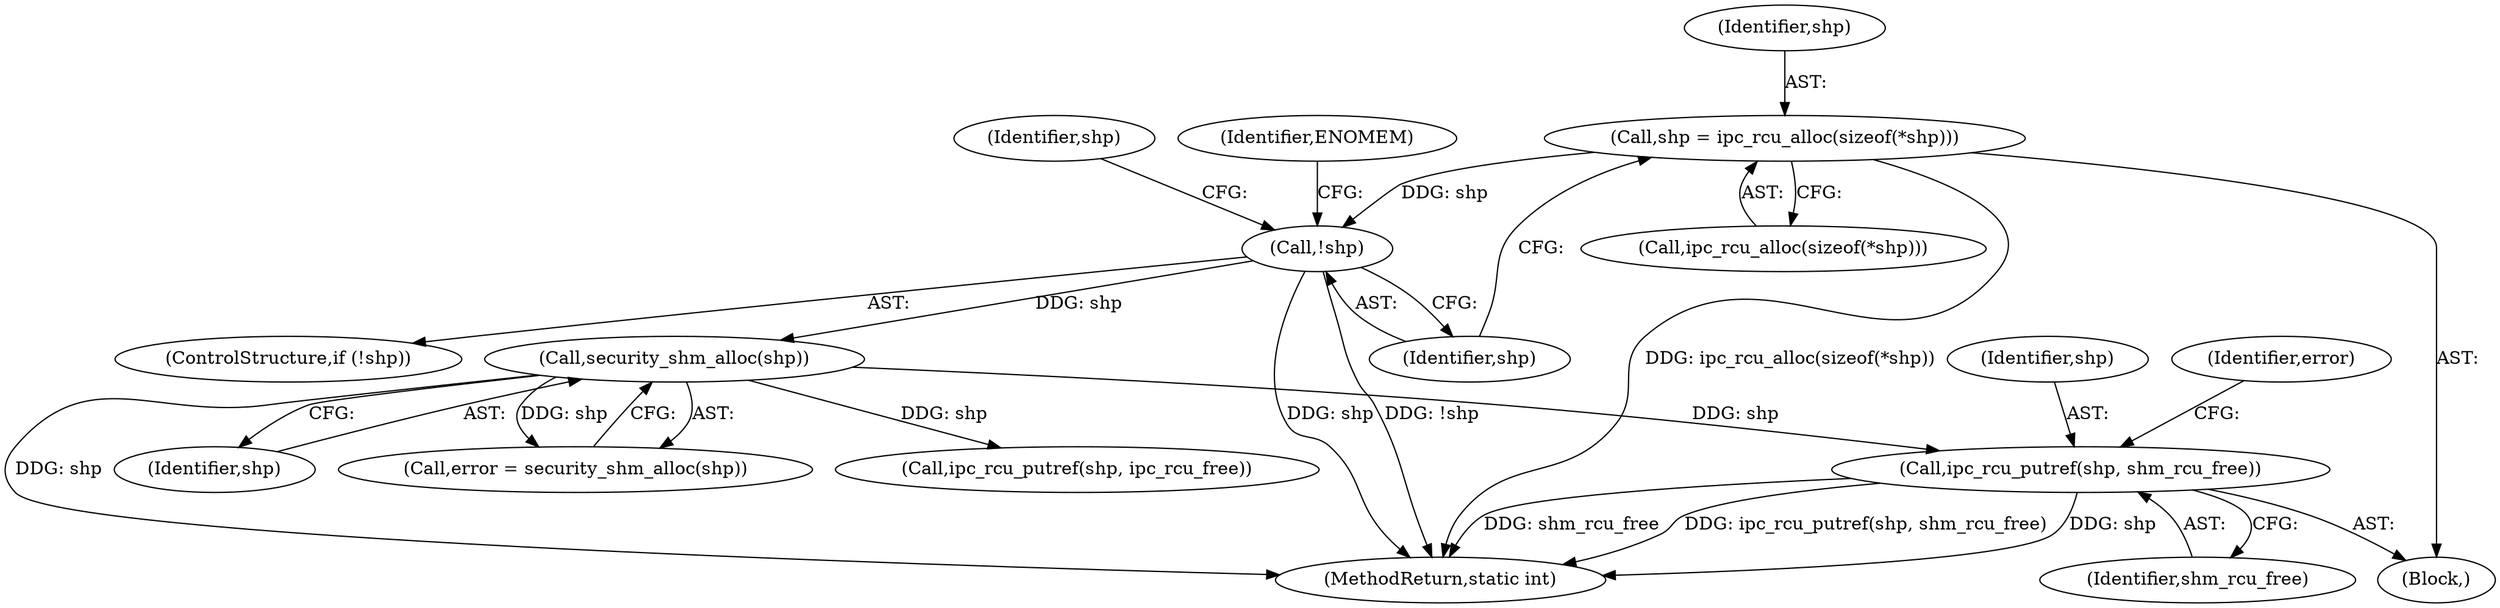 digraph "0_linux_b9a532277938798b53178d5a66af6e2915cb27cf_0@pointer" {
"1000451" [label="(Call,ipc_rcu_putref(shp, shm_rcu_free))"];
"1000233" [label="(Call,security_shm_alloc(shp))"];
"1000198" [label="(Call,!shp)"];
"1000191" [label="(Call,shp = ipc_rcu_alloc(sizeof(*shp)))"];
"1000206" [label="(Identifier,shp)"];
"1000199" [label="(Identifier,shp)"];
"1000193" [label="(Call,ipc_rcu_alloc(sizeof(*shp)))"];
"1000106" [label="(Block,)"];
"1000231" [label="(Call,error = security_shm_alloc(shp))"];
"1000191" [label="(Call,shp = ipc_rcu_alloc(sizeof(*shp)))"];
"1000238" [label="(Call,ipc_rcu_putref(shp, ipc_rcu_free))"];
"1000192" [label="(Identifier,shp)"];
"1000451" [label="(Call,ipc_rcu_putref(shp, shm_rcu_free))"];
"1000452" [label="(Identifier,shp)"];
"1000456" [label="(MethodReturn,static int)"];
"1000234" [label="(Identifier,shp)"];
"1000233" [label="(Call,security_shm_alloc(shp))"];
"1000198" [label="(Call,!shp)"];
"1000197" [label="(ControlStructure,if (!shp))"];
"1000202" [label="(Identifier,ENOMEM)"];
"1000453" [label="(Identifier,shm_rcu_free)"];
"1000455" [label="(Identifier,error)"];
"1000451" -> "1000106"  [label="AST: "];
"1000451" -> "1000453"  [label="CFG: "];
"1000452" -> "1000451"  [label="AST: "];
"1000453" -> "1000451"  [label="AST: "];
"1000455" -> "1000451"  [label="CFG: "];
"1000451" -> "1000456"  [label="DDG: shp"];
"1000451" -> "1000456"  [label="DDG: shm_rcu_free"];
"1000451" -> "1000456"  [label="DDG: ipc_rcu_putref(shp, shm_rcu_free)"];
"1000233" -> "1000451"  [label="DDG: shp"];
"1000233" -> "1000231"  [label="AST: "];
"1000233" -> "1000234"  [label="CFG: "];
"1000234" -> "1000233"  [label="AST: "];
"1000231" -> "1000233"  [label="CFG: "];
"1000233" -> "1000456"  [label="DDG: shp"];
"1000233" -> "1000231"  [label="DDG: shp"];
"1000198" -> "1000233"  [label="DDG: shp"];
"1000233" -> "1000238"  [label="DDG: shp"];
"1000198" -> "1000197"  [label="AST: "];
"1000198" -> "1000199"  [label="CFG: "];
"1000199" -> "1000198"  [label="AST: "];
"1000202" -> "1000198"  [label="CFG: "];
"1000206" -> "1000198"  [label="CFG: "];
"1000198" -> "1000456"  [label="DDG: shp"];
"1000198" -> "1000456"  [label="DDG: !shp"];
"1000191" -> "1000198"  [label="DDG: shp"];
"1000191" -> "1000106"  [label="AST: "];
"1000191" -> "1000193"  [label="CFG: "];
"1000192" -> "1000191"  [label="AST: "];
"1000193" -> "1000191"  [label="AST: "];
"1000199" -> "1000191"  [label="CFG: "];
"1000191" -> "1000456"  [label="DDG: ipc_rcu_alloc(sizeof(*shp))"];
}
